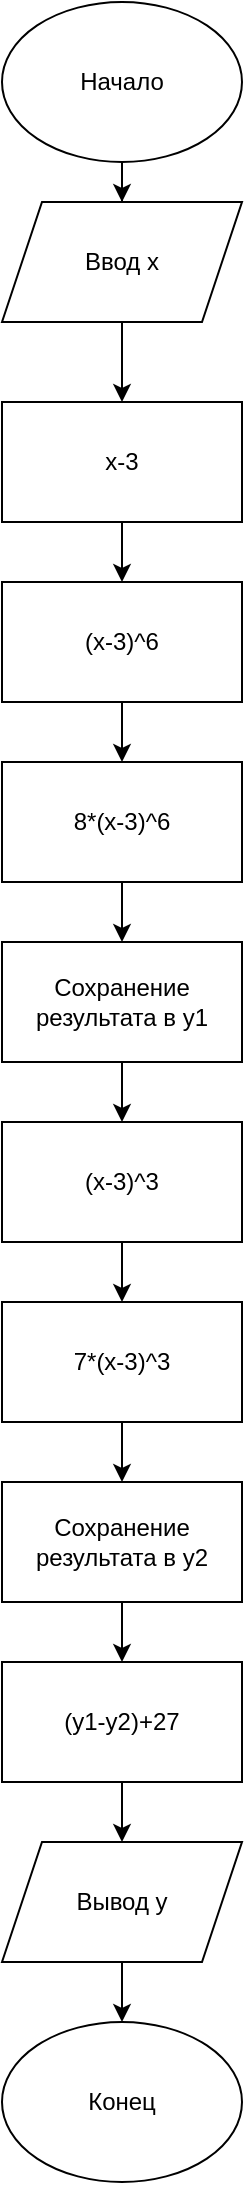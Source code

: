 <mxfile version="23.0.1" type="device">
  <diagram name="Страница — 1" id="r-z-D9uR8sKMhpqO5RB7">
    <mxGraphModel dx="2074" dy="1087" grid="0" gridSize="10" guides="1" tooltips="1" connect="1" arrows="1" fold="1" page="1" pageScale="1" pageWidth="827" pageHeight="1169" background="none" math="0" shadow="0">
      <root>
        <mxCell id="0" />
        <mxCell id="1" parent="0" />
        <mxCell id="9iBhFpAvBhPt7v6TdD1G-2" value="Конец" style="ellipse;whiteSpace=wrap;html=1;" parent="1" vertex="1">
          <mxGeometry x="339" y="1026" width="120" height="80" as="geometry" />
        </mxCell>
        <mxCell id="9iBhFpAvBhPt7v6TdD1G-24" value="" style="edgeStyle=orthogonalEdgeStyle;rounded=0;orthogonalLoop=1;jettySize=auto;html=1;" parent="1" source="9iBhFpAvBhPt7v6TdD1G-3" target="9iBhFpAvBhPt7v6TdD1G-14" edge="1">
          <mxGeometry relative="1" as="geometry" />
        </mxCell>
        <mxCell id="9iBhFpAvBhPt7v6TdD1G-3" value="Начало" style="ellipse;whiteSpace=wrap;html=1;" parent="1" vertex="1">
          <mxGeometry x="339" y="16" width="120" height="80" as="geometry" />
        </mxCell>
        <mxCell id="9iBhFpAvBhPt7v6TdD1G-26" value="" style="edgeStyle=orthogonalEdgeStyle;rounded=0;orthogonalLoop=1;jettySize=auto;html=1;" parent="1" source="9iBhFpAvBhPt7v6TdD1G-5" target="9iBhFpAvBhPt7v6TdD1G-6" edge="1">
          <mxGeometry relative="1" as="geometry" />
        </mxCell>
        <mxCell id="9iBhFpAvBhPt7v6TdD1G-5" value="x-3" style="rounded=0;whiteSpace=wrap;html=1;" parent="1" vertex="1">
          <mxGeometry x="339" y="216" width="120" height="60" as="geometry" />
        </mxCell>
        <mxCell id="9iBhFpAvBhPt7v6TdD1G-27" value="" style="edgeStyle=orthogonalEdgeStyle;rounded=0;orthogonalLoop=1;jettySize=auto;html=1;" parent="1" source="9iBhFpAvBhPt7v6TdD1G-6" target="9iBhFpAvBhPt7v6TdD1G-7" edge="1">
          <mxGeometry relative="1" as="geometry" />
        </mxCell>
        <mxCell id="9iBhFpAvBhPt7v6TdD1G-6" value="(x-3)^6" style="rounded=0;whiteSpace=wrap;html=1;" parent="1" vertex="1">
          <mxGeometry x="339" y="306" width="120" height="60" as="geometry" />
        </mxCell>
        <mxCell id="9iBhFpAvBhPt7v6TdD1G-28" value="" style="edgeStyle=orthogonalEdgeStyle;rounded=0;orthogonalLoop=1;jettySize=auto;html=1;" parent="1" source="9iBhFpAvBhPt7v6TdD1G-7" target="9iBhFpAvBhPt7v6TdD1G-8" edge="1">
          <mxGeometry relative="1" as="geometry" />
        </mxCell>
        <mxCell id="9iBhFpAvBhPt7v6TdD1G-7" value="8*(x-3)^6" style="rounded=0;whiteSpace=wrap;html=1;" parent="1" vertex="1">
          <mxGeometry x="339" y="396" width="120" height="60" as="geometry" />
        </mxCell>
        <mxCell id="9iBhFpAvBhPt7v6TdD1G-29" value="" style="edgeStyle=orthogonalEdgeStyle;rounded=0;orthogonalLoop=1;jettySize=auto;html=1;" parent="1" source="9iBhFpAvBhPt7v6TdD1G-8" target="9iBhFpAvBhPt7v6TdD1G-9" edge="1">
          <mxGeometry relative="1" as="geometry" />
        </mxCell>
        <mxCell id="9iBhFpAvBhPt7v6TdD1G-8" value="Сохранение результата в y1" style="rounded=0;whiteSpace=wrap;html=1;" parent="1" vertex="1">
          <mxGeometry x="339" y="486" width="120" height="60" as="geometry" />
        </mxCell>
        <mxCell id="9iBhFpAvBhPt7v6TdD1G-30" value="" style="edgeStyle=orthogonalEdgeStyle;rounded=0;orthogonalLoop=1;jettySize=auto;html=1;" parent="1" source="9iBhFpAvBhPt7v6TdD1G-9" target="9iBhFpAvBhPt7v6TdD1G-10" edge="1">
          <mxGeometry relative="1" as="geometry" />
        </mxCell>
        <mxCell id="9iBhFpAvBhPt7v6TdD1G-9" value="(x-3)^3" style="rounded=0;whiteSpace=wrap;html=1;" parent="1" vertex="1">
          <mxGeometry x="339" y="576" width="120" height="60" as="geometry" />
        </mxCell>
        <mxCell id="9iBhFpAvBhPt7v6TdD1G-33" value="" style="edgeStyle=orthogonalEdgeStyle;rounded=0;orthogonalLoop=1;jettySize=auto;html=1;" parent="1" source="9iBhFpAvBhPt7v6TdD1G-10" target="9iBhFpAvBhPt7v6TdD1G-11" edge="1">
          <mxGeometry relative="1" as="geometry" />
        </mxCell>
        <mxCell id="9iBhFpAvBhPt7v6TdD1G-10" value="7*(x-3)^3" style="rounded=0;whiteSpace=wrap;html=1;" parent="1" vertex="1">
          <mxGeometry x="339" y="666" width="120" height="60" as="geometry" />
        </mxCell>
        <mxCell id="9iBhFpAvBhPt7v6TdD1G-34" value="" style="edgeStyle=orthogonalEdgeStyle;rounded=0;orthogonalLoop=1;jettySize=auto;html=1;" parent="1" source="9iBhFpAvBhPt7v6TdD1G-11" target="9iBhFpAvBhPt7v6TdD1G-12" edge="1">
          <mxGeometry relative="1" as="geometry" />
        </mxCell>
        <mxCell id="9iBhFpAvBhPt7v6TdD1G-11" value="Сохранение результата в y2" style="rounded=0;whiteSpace=wrap;html=1;" parent="1" vertex="1">
          <mxGeometry x="339" y="756" width="120" height="60" as="geometry" />
        </mxCell>
        <mxCell id="9iBhFpAvBhPt7v6TdD1G-35" value="" style="edgeStyle=orthogonalEdgeStyle;rounded=0;orthogonalLoop=1;jettySize=auto;html=1;" parent="1" source="9iBhFpAvBhPt7v6TdD1G-12" target="9iBhFpAvBhPt7v6TdD1G-15" edge="1">
          <mxGeometry relative="1" as="geometry" />
        </mxCell>
        <mxCell id="9iBhFpAvBhPt7v6TdD1G-12" value="(y1-y2)+27" style="rounded=0;whiteSpace=wrap;html=1;" parent="1" vertex="1">
          <mxGeometry x="339" y="846" width="120" height="60" as="geometry" />
        </mxCell>
        <mxCell id="9iBhFpAvBhPt7v6TdD1G-25" value="" style="edgeStyle=orthogonalEdgeStyle;rounded=0;orthogonalLoop=1;jettySize=auto;html=1;" parent="1" source="9iBhFpAvBhPt7v6TdD1G-14" target="9iBhFpAvBhPt7v6TdD1G-5" edge="1">
          <mxGeometry relative="1" as="geometry" />
        </mxCell>
        <mxCell id="9iBhFpAvBhPt7v6TdD1G-14" value="Ввод x" style="shape=parallelogram;perimeter=parallelogramPerimeter;whiteSpace=wrap;html=1;fixedSize=1;" parent="1" vertex="1">
          <mxGeometry x="339" y="116" width="120" height="60" as="geometry" />
        </mxCell>
        <mxCell id="9iBhFpAvBhPt7v6TdD1G-36" value="" style="edgeStyle=orthogonalEdgeStyle;rounded=0;orthogonalLoop=1;jettySize=auto;html=1;" parent="1" source="9iBhFpAvBhPt7v6TdD1G-15" target="9iBhFpAvBhPt7v6TdD1G-2" edge="1">
          <mxGeometry relative="1" as="geometry" />
        </mxCell>
        <mxCell id="9iBhFpAvBhPt7v6TdD1G-15" value="Вывод y" style="shape=parallelogram;perimeter=parallelogramPerimeter;whiteSpace=wrap;html=1;fixedSize=1;" parent="1" vertex="1">
          <mxGeometry x="339" y="936" width="120" height="60" as="geometry" />
        </mxCell>
      </root>
    </mxGraphModel>
  </diagram>
</mxfile>
